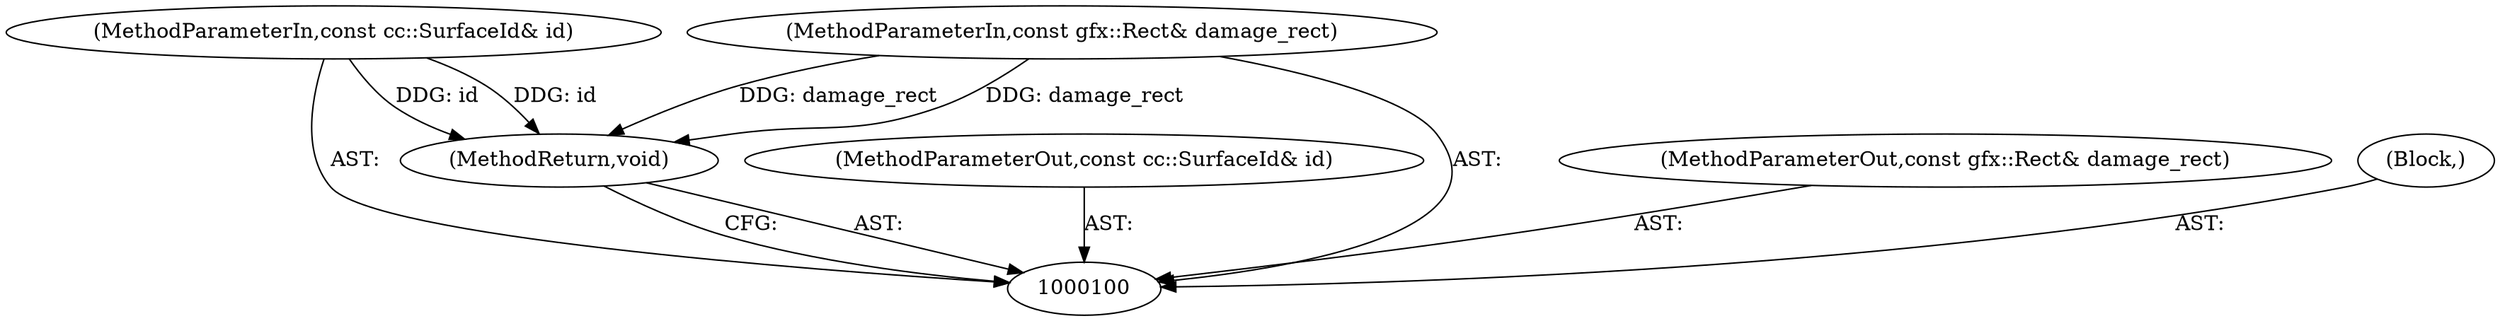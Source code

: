 digraph "1_Chrome_a3987c8b93d3abbba6ea4e438493bf996fff66b7_4" {
"1000104" [label="(MethodReturn,void)"];
"1000101" [label="(MethodParameterIn,const cc::SurfaceId& id)"];
"1000109" [label="(MethodParameterOut,const cc::SurfaceId& id)"];
"1000102" [label="(MethodParameterIn,const gfx::Rect& damage_rect)"];
"1000110" [label="(MethodParameterOut,const gfx::Rect& damage_rect)"];
"1000103" [label="(Block,)"];
"1000104" -> "1000100"  [label="AST: "];
"1000104" -> "1000100"  [label="CFG: "];
"1000102" -> "1000104"  [label="DDG: damage_rect"];
"1000101" -> "1000104"  [label="DDG: id"];
"1000101" -> "1000100"  [label="AST: "];
"1000101" -> "1000104"  [label="DDG: id"];
"1000109" -> "1000100"  [label="AST: "];
"1000102" -> "1000100"  [label="AST: "];
"1000102" -> "1000104"  [label="DDG: damage_rect"];
"1000110" -> "1000100"  [label="AST: "];
"1000103" -> "1000100"  [label="AST: "];
}
